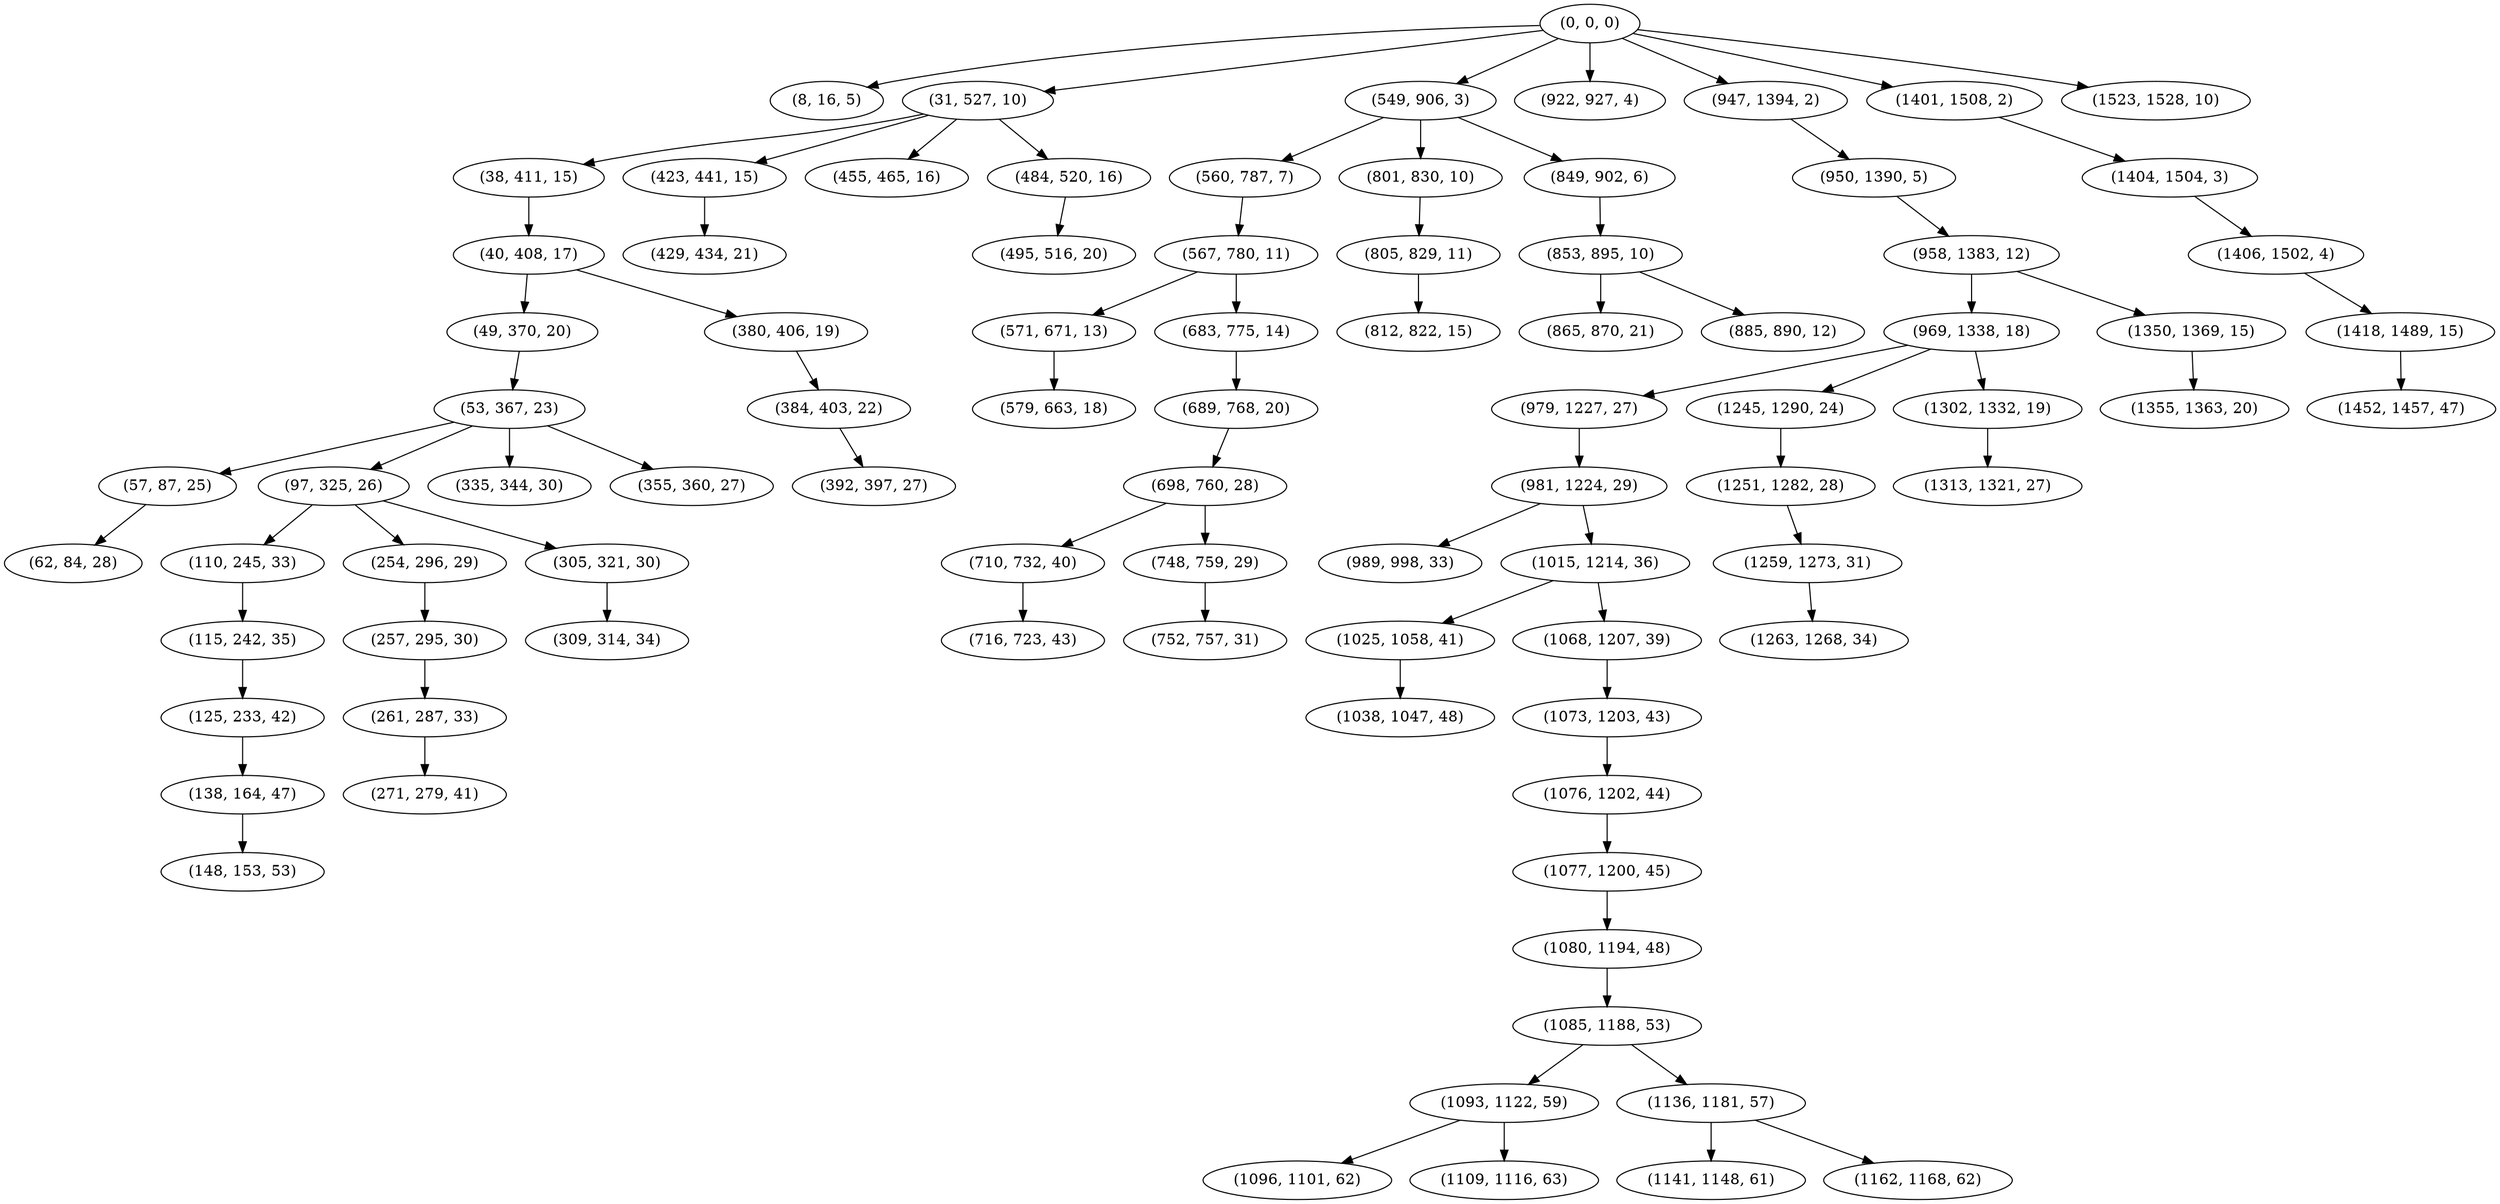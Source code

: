 digraph tree {
    "(0, 0, 0)";
    "(8, 16, 5)";
    "(31, 527, 10)";
    "(38, 411, 15)";
    "(40, 408, 17)";
    "(49, 370, 20)";
    "(53, 367, 23)";
    "(57, 87, 25)";
    "(62, 84, 28)";
    "(97, 325, 26)";
    "(110, 245, 33)";
    "(115, 242, 35)";
    "(125, 233, 42)";
    "(138, 164, 47)";
    "(148, 153, 53)";
    "(254, 296, 29)";
    "(257, 295, 30)";
    "(261, 287, 33)";
    "(271, 279, 41)";
    "(305, 321, 30)";
    "(309, 314, 34)";
    "(335, 344, 30)";
    "(355, 360, 27)";
    "(380, 406, 19)";
    "(384, 403, 22)";
    "(392, 397, 27)";
    "(423, 441, 15)";
    "(429, 434, 21)";
    "(455, 465, 16)";
    "(484, 520, 16)";
    "(495, 516, 20)";
    "(549, 906, 3)";
    "(560, 787, 7)";
    "(567, 780, 11)";
    "(571, 671, 13)";
    "(579, 663, 18)";
    "(683, 775, 14)";
    "(689, 768, 20)";
    "(698, 760, 28)";
    "(710, 732, 40)";
    "(716, 723, 43)";
    "(748, 759, 29)";
    "(752, 757, 31)";
    "(801, 830, 10)";
    "(805, 829, 11)";
    "(812, 822, 15)";
    "(849, 902, 6)";
    "(853, 895, 10)";
    "(865, 870, 21)";
    "(885, 890, 12)";
    "(922, 927, 4)";
    "(947, 1394, 2)";
    "(950, 1390, 5)";
    "(958, 1383, 12)";
    "(969, 1338, 18)";
    "(979, 1227, 27)";
    "(981, 1224, 29)";
    "(989, 998, 33)";
    "(1015, 1214, 36)";
    "(1025, 1058, 41)";
    "(1038, 1047, 48)";
    "(1068, 1207, 39)";
    "(1073, 1203, 43)";
    "(1076, 1202, 44)";
    "(1077, 1200, 45)";
    "(1080, 1194, 48)";
    "(1085, 1188, 53)";
    "(1093, 1122, 59)";
    "(1096, 1101, 62)";
    "(1109, 1116, 63)";
    "(1136, 1181, 57)";
    "(1141, 1148, 61)";
    "(1162, 1168, 62)";
    "(1245, 1290, 24)";
    "(1251, 1282, 28)";
    "(1259, 1273, 31)";
    "(1263, 1268, 34)";
    "(1302, 1332, 19)";
    "(1313, 1321, 27)";
    "(1350, 1369, 15)";
    "(1355, 1363, 20)";
    "(1401, 1508, 2)";
    "(1404, 1504, 3)";
    "(1406, 1502, 4)";
    "(1418, 1489, 15)";
    "(1452, 1457, 47)";
    "(1523, 1528, 10)";
    "(0, 0, 0)" -> "(8, 16, 5)";
    "(0, 0, 0)" -> "(31, 527, 10)";
    "(0, 0, 0)" -> "(549, 906, 3)";
    "(0, 0, 0)" -> "(922, 927, 4)";
    "(0, 0, 0)" -> "(947, 1394, 2)";
    "(0, 0, 0)" -> "(1401, 1508, 2)";
    "(0, 0, 0)" -> "(1523, 1528, 10)";
    "(31, 527, 10)" -> "(38, 411, 15)";
    "(31, 527, 10)" -> "(423, 441, 15)";
    "(31, 527, 10)" -> "(455, 465, 16)";
    "(31, 527, 10)" -> "(484, 520, 16)";
    "(38, 411, 15)" -> "(40, 408, 17)";
    "(40, 408, 17)" -> "(49, 370, 20)";
    "(40, 408, 17)" -> "(380, 406, 19)";
    "(49, 370, 20)" -> "(53, 367, 23)";
    "(53, 367, 23)" -> "(57, 87, 25)";
    "(53, 367, 23)" -> "(97, 325, 26)";
    "(53, 367, 23)" -> "(335, 344, 30)";
    "(53, 367, 23)" -> "(355, 360, 27)";
    "(57, 87, 25)" -> "(62, 84, 28)";
    "(97, 325, 26)" -> "(110, 245, 33)";
    "(97, 325, 26)" -> "(254, 296, 29)";
    "(97, 325, 26)" -> "(305, 321, 30)";
    "(110, 245, 33)" -> "(115, 242, 35)";
    "(115, 242, 35)" -> "(125, 233, 42)";
    "(125, 233, 42)" -> "(138, 164, 47)";
    "(138, 164, 47)" -> "(148, 153, 53)";
    "(254, 296, 29)" -> "(257, 295, 30)";
    "(257, 295, 30)" -> "(261, 287, 33)";
    "(261, 287, 33)" -> "(271, 279, 41)";
    "(305, 321, 30)" -> "(309, 314, 34)";
    "(380, 406, 19)" -> "(384, 403, 22)";
    "(384, 403, 22)" -> "(392, 397, 27)";
    "(423, 441, 15)" -> "(429, 434, 21)";
    "(484, 520, 16)" -> "(495, 516, 20)";
    "(549, 906, 3)" -> "(560, 787, 7)";
    "(549, 906, 3)" -> "(801, 830, 10)";
    "(549, 906, 3)" -> "(849, 902, 6)";
    "(560, 787, 7)" -> "(567, 780, 11)";
    "(567, 780, 11)" -> "(571, 671, 13)";
    "(567, 780, 11)" -> "(683, 775, 14)";
    "(571, 671, 13)" -> "(579, 663, 18)";
    "(683, 775, 14)" -> "(689, 768, 20)";
    "(689, 768, 20)" -> "(698, 760, 28)";
    "(698, 760, 28)" -> "(710, 732, 40)";
    "(698, 760, 28)" -> "(748, 759, 29)";
    "(710, 732, 40)" -> "(716, 723, 43)";
    "(748, 759, 29)" -> "(752, 757, 31)";
    "(801, 830, 10)" -> "(805, 829, 11)";
    "(805, 829, 11)" -> "(812, 822, 15)";
    "(849, 902, 6)" -> "(853, 895, 10)";
    "(853, 895, 10)" -> "(865, 870, 21)";
    "(853, 895, 10)" -> "(885, 890, 12)";
    "(947, 1394, 2)" -> "(950, 1390, 5)";
    "(950, 1390, 5)" -> "(958, 1383, 12)";
    "(958, 1383, 12)" -> "(969, 1338, 18)";
    "(958, 1383, 12)" -> "(1350, 1369, 15)";
    "(969, 1338, 18)" -> "(979, 1227, 27)";
    "(969, 1338, 18)" -> "(1245, 1290, 24)";
    "(969, 1338, 18)" -> "(1302, 1332, 19)";
    "(979, 1227, 27)" -> "(981, 1224, 29)";
    "(981, 1224, 29)" -> "(989, 998, 33)";
    "(981, 1224, 29)" -> "(1015, 1214, 36)";
    "(1015, 1214, 36)" -> "(1025, 1058, 41)";
    "(1015, 1214, 36)" -> "(1068, 1207, 39)";
    "(1025, 1058, 41)" -> "(1038, 1047, 48)";
    "(1068, 1207, 39)" -> "(1073, 1203, 43)";
    "(1073, 1203, 43)" -> "(1076, 1202, 44)";
    "(1076, 1202, 44)" -> "(1077, 1200, 45)";
    "(1077, 1200, 45)" -> "(1080, 1194, 48)";
    "(1080, 1194, 48)" -> "(1085, 1188, 53)";
    "(1085, 1188, 53)" -> "(1093, 1122, 59)";
    "(1085, 1188, 53)" -> "(1136, 1181, 57)";
    "(1093, 1122, 59)" -> "(1096, 1101, 62)";
    "(1093, 1122, 59)" -> "(1109, 1116, 63)";
    "(1136, 1181, 57)" -> "(1141, 1148, 61)";
    "(1136, 1181, 57)" -> "(1162, 1168, 62)";
    "(1245, 1290, 24)" -> "(1251, 1282, 28)";
    "(1251, 1282, 28)" -> "(1259, 1273, 31)";
    "(1259, 1273, 31)" -> "(1263, 1268, 34)";
    "(1302, 1332, 19)" -> "(1313, 1321, 27)";
    "(1350, 1369, 15)" -> "(1355, 1363, 20)";
    "(1401, 1508, 2)" -> "(1404, 1504, 3)";
    "(1404, 1504, 3)" -> "(1406, 1502, 4)";
    "(1406, 1502, 4)" -> "(1418, 1489, 15)";
    "(1418, 1489, 15)" -> "(1452, 1457, 47)";
}
